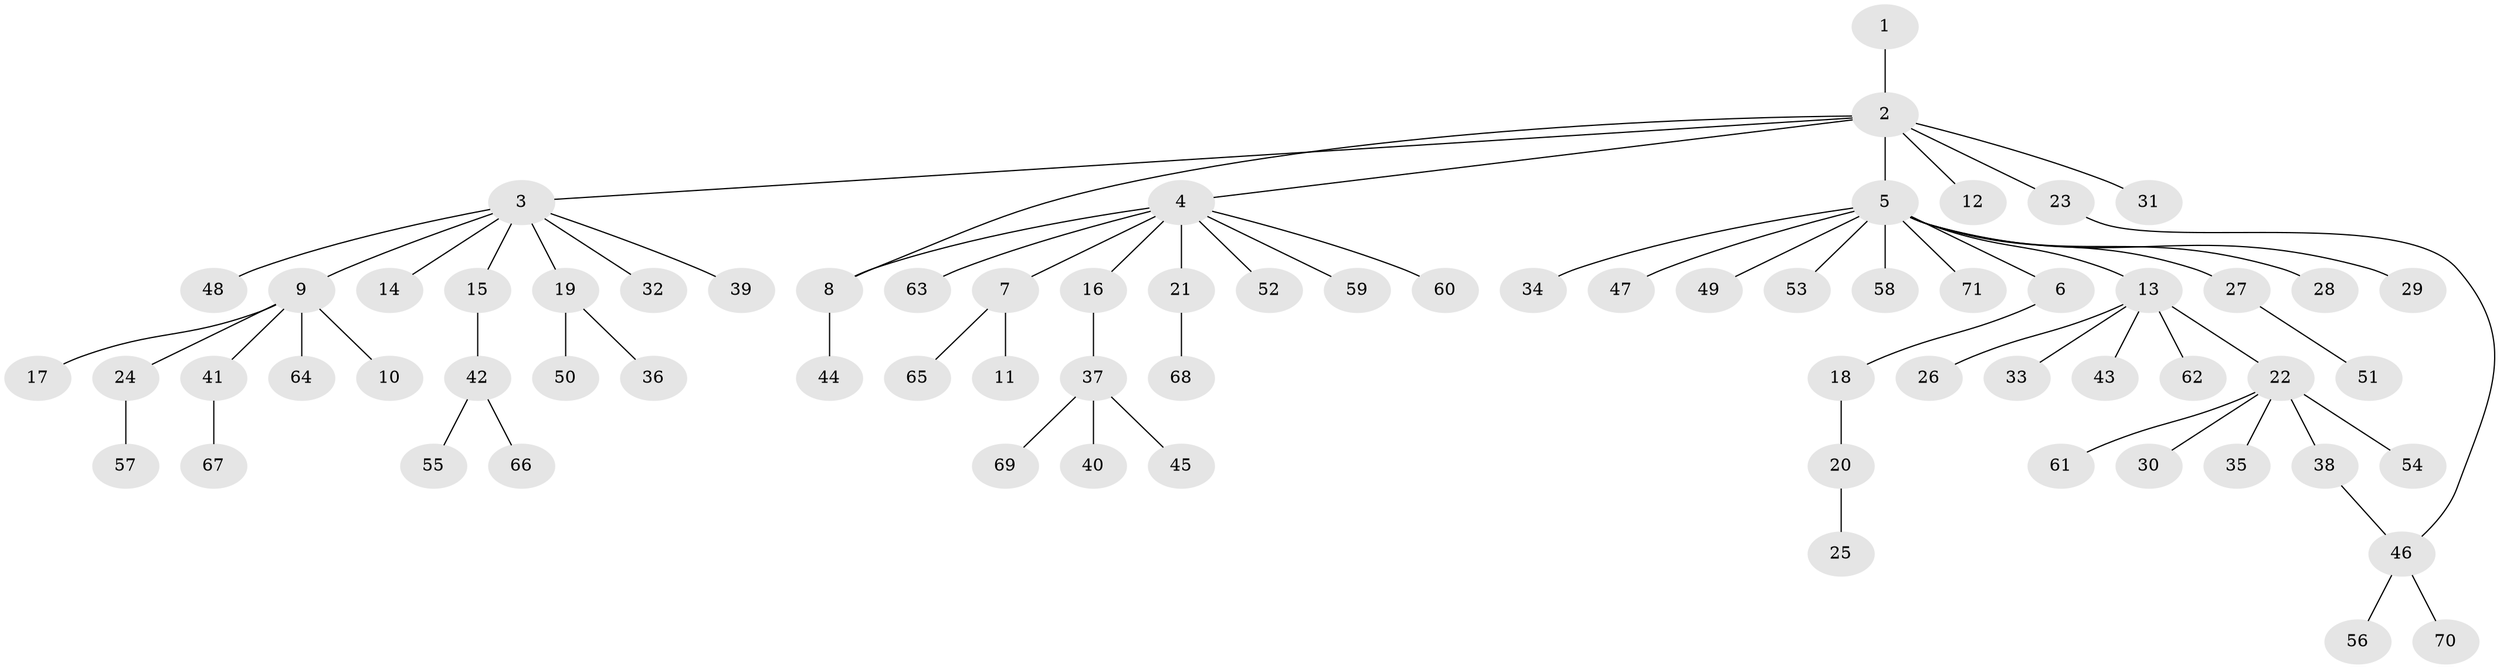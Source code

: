 // Generated by graph-tools (version 1.1) at 2025/35/03/09/25 02:35:42]
// undirected, 71 vertices, 72 edges
graph export_dot {
graph [start="1"]
  node [color=gray90,style=filled];
  1;
  2;
  3;
  4;
  5;
  6;
  7;
  8;
  9;
  10;
  11;
  12;
  13;
  14;
  15;
  16;
  17;
  18;
  19;
  20;
  21;
  22;
  23;
  24;
  25;
  26;
  27;
  28;
  29;
  30;
  31;
  32;
  33;
  34;
  35;
  36;
  37;
  38;
  39;
  40;
  41;
  42;
  43;
  44;
  45;
  46;
  47;
  48;
  49;
  50;
  51;
  52;
  53;
  54;
  55;
  56;
  57;
  58;
  59;
  60;
  61;
  62;
  63;
  64;
  65;
  66;
  67;
  68;
  69;
  70;
  71;
  1 -- 2;
  2 -- 3;
  2 -- 4;
  2 -- 5;
  2 -- 8;
  2 -- 12;
  2 -- 23;
  2 -- 31;
  3 -- 9;
  3 -- 14;
  3 -- 15;
  3 -- 19;
  3 -- 32;
  3 -- 39;
  3 -- 48;
  4 -- 7;
  4 -- 8;
  4 -- 16;
  4 -- 21;
  4 -- 52;
  4 -- 59;
  4 -- 60;
  4 -- 63;
  5 -- 6;
  5 -- 13;
  5 -- 27;
  5 -- 28;
  5 -- 29;
  5 -- 34;
  5 -- 47;
  5 -- 49;
  5 -- 53;
  5 -- 58;
  5 -- 71;
  6 -- 18;
  7 -- 11;
  7 -- 65;
  8 -- 44;
  9 -- 10;
  9 -- 17;
  9 -- 24;
  9 -- 41;
  9 -- 64;
  13 -- 22;
  13 -- 26;
  13 -- 33;
  13 -- 43;
  13 -- 62;
  15 -- 42;
  16 -- 37;
  18 -- 20;
  19 -- 36;
  19 -- 50;
  20 -- 25;
  21 -- 68;
  22 -- 30;
  22 -- 35;
  22 -- 38;
  22 -- 54;
  22 -- 61;
  23 -- 46;
  24 -- 57;
  27 -- 51;
  37 -- 40;
  37 -- 45;
  37 -- 69;
  38 -- 46;
  41 -- 67;
  42 -- 55;
  42 -- 66;
  46 -- 56;
  46 -- 70;
}
